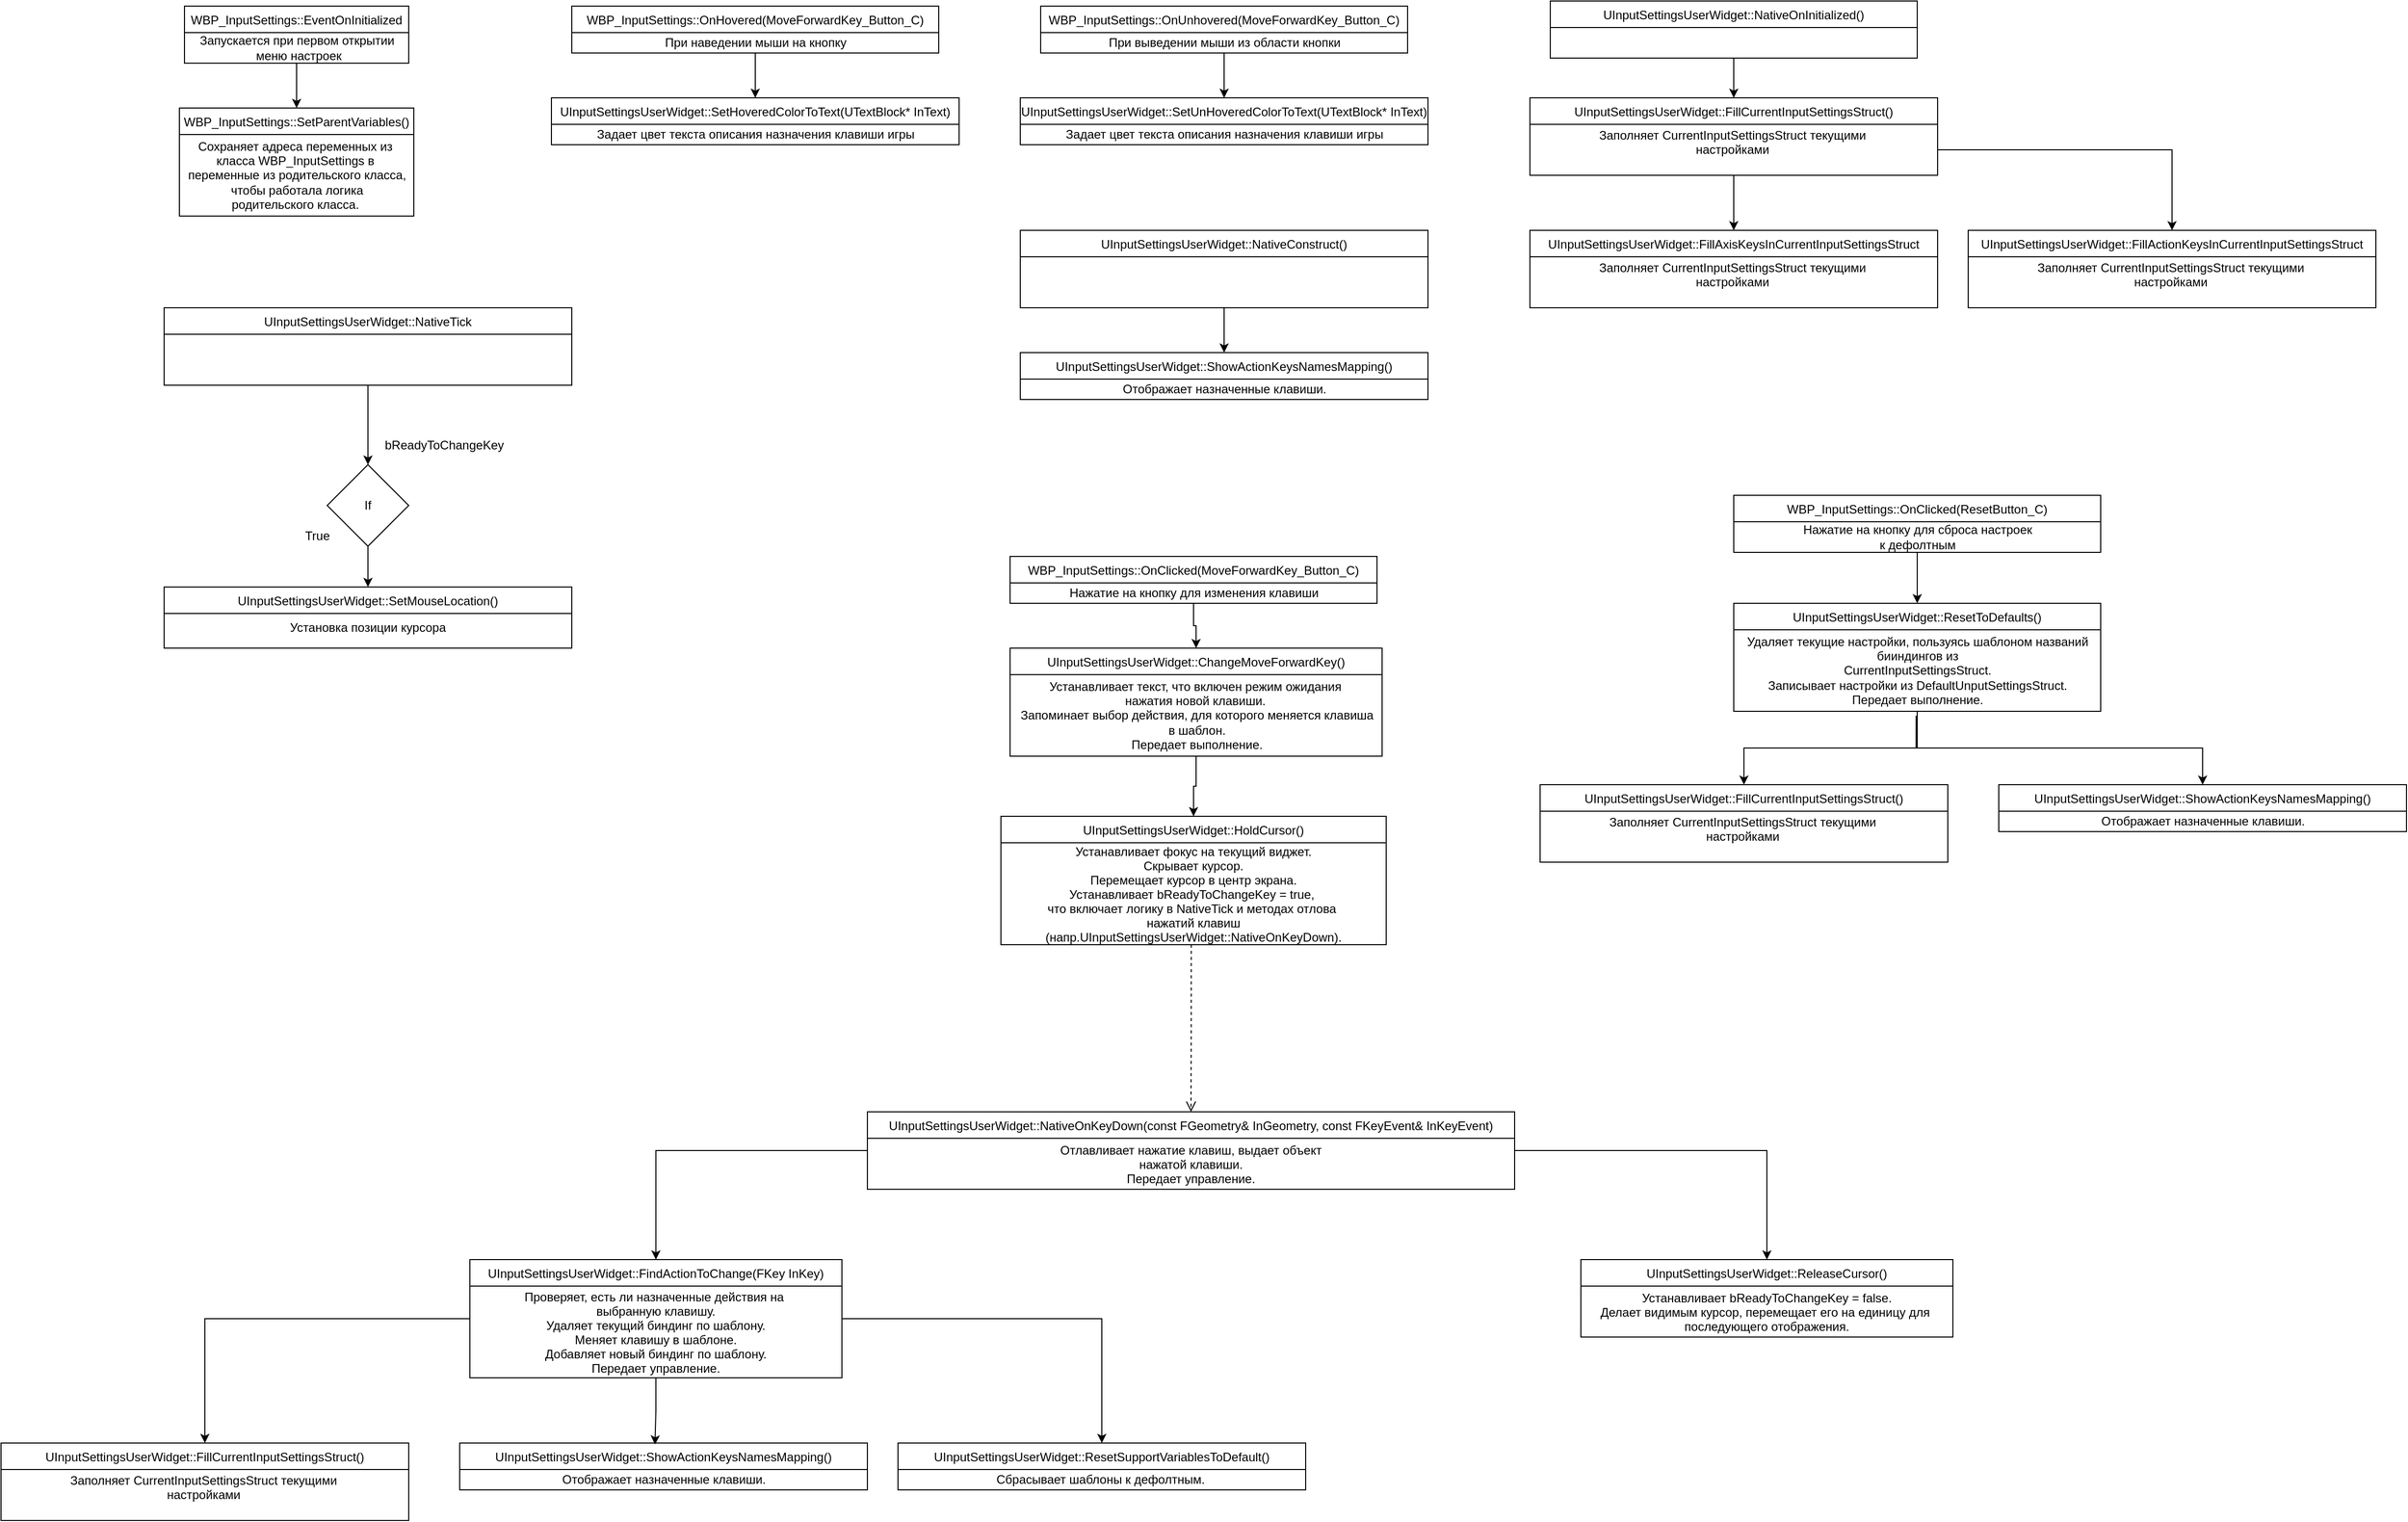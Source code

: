 <mxfile version="15.4.0" type="device"><diagram id="C5RBs43oDa-KdzZeNtuy" name="Page-1"><mxGraphModel dx="2267" dy="1438" grid="1" gridSize="10" guides="1" tooltips="1" connect="1" arrows="1" fold="1" page="1" pageScale="1" pageWidth="3300" pageHeight="2339" math="0" shadow="0"><root><mxCell id="WIyWlLk6GJQsqaUBKTNV-0"/><mxCell id="WIyWlLk6GJQsqaUBKTNV-1" parent="WIyWlLk6GJQsqaUBKTNV-0"/><mxCell id="GRMCvzBnVUpfq1cT_EnX-3" style="edgeStyle=orthogonalEdgeStyle;rounded=0;orthogonalLoop=1;jettySize=auto;html=1;entryX=0.5;entryY=0;entryDx=0;entryDy=0;" edge="1" parent="WIyWlLk6GJQsqaUBKTNV-1" source="GRMCvzBnVUpfq1cT_EnX-0" target="GRMCvzBnVUpfq1cT_EnX-2"><mxGeometry relative="1" as="geometry"/></mxCell><mxCell id="GRMCvzBnVUpfq1cT_EnX-0" value="WBP_InputSettings::EventOnInitialized" style="swimlane;fontStyle=0;childLayout=stackLayout;horizontal=1;startSize=26;fillColor=none;horizontalStack=0;resizeParent=1;resizeParentMax=0;resizeLast=0;collapsible=0;marginBottom=0;html=0;autosize=0;" vertex="1" parent="WIyWlLk6GJQsqaUBKTNV-1"><mxGeometry x="850" y="285" width="220" height="56" as="geometry"><mxRectangle x="90" y="150" width="420" height="26" as="alternateBounds"/></mxGeometry></mxCell><mxCell id="GRMCvzBnVUpfq1cT_EnX-4" value="Запускается при первом открытии&lt;br&gt;&amp;nbsp;меню настроек" style="text;html=1;align=center;verticalAlign=middle;resizable=0;points=[];autosize=1;strokeColor=none;fillColor=none;" vertex="1" parent="GRMCvzBnVUpfq1cT_EnX-0"><mxGeometry y="26" width="220" height="30" as="geometry"/></mxCell><mxCell id="GRMCvzBnVUpfq1cT_EnX-2" value="WBP_InputSettings::SetParentVariables()" style="swimlane;fontStyle=0;childLayout=stackLayout;horizontal=1;startSize=26;fillColor=none;horizontalStack=0;resizeParent=1;resizeParentMax=0;resizeLast=0;collapsible=0;marginBottom=0;html=0;autosize=0;" vertex="1" parent="WIyWlLk6GJQsqaUBKTNV-1"><mxGeometry x="845" y="385" width="230" height="106" as="geometry"><mxRectangle x="90" y="150" width="420" height="26" as="alternateBounds"/></mxGeometry></mxCell><mxCell id="GRMCvzBnVUpfq1cT_EnX-5" value="Сохраняет адреса переменных из&amp;nbsp;&lt;br&gt;класса WBP_InputSettings в&amp;nbsp;&lt;br&gt;переменные из родительского класса,&lt;br&gt;чтобы работала логика &lt;br&gt;родительского класса.&amp;nbsp;" style="text;html=1;align=center;verticalAlign=middle;resizable=0;points=[];autosize=1;strokeColor=none;fillColor=none;" vertex="1" parent="GRMCvzBnVUpfq1cT_EnX-2"><mxGeometry y="26" width="230" height="80" as="geometry"/></mxCell><mxCell id="GRMCvzBnVUpfq1cT_EnX-16" style="edgeStyle=orthogonalEdgeStyle;rounded=0;orthogonalLoop=1;jettySize=auto;html=1;" edge="1" parent="WIyWlLk6GJQsqaUBKTNV-1" source="GRMCvzBnVUpfq1cT_EnX-8" target="GRMCvzBnVUpfq1cT_EnX-14"><mxGeometry relative="1" as="geometry"/></mxCell><mxCell id="GRMCvzBnVUpfq1cT_EnX-8" value="WBP_InputSettings::OnHovered(MoveForwardKey_Button_C)" style="swimlane;fontStyle=0;childLayout=stackLayout;horizontal=1;startSize=26;fillColor=none;horizontalStack=0;resizeParent=1;resizeParentMax=0;resizeLast=0;collapsible=0;marginBottom=0;html=0;autosize=0;" vertex="1" parent="WIyWlLk6GJQsqaUBKTNV-1"><mxGeometry x="1230" y="285" width="360" height="46" as="geometry"><mxRectangle x="90" y="150" width="420" height="26" as="alternateBounds"/></mxGeometry></mxCell><mxCell id="GRMCvzBnVUpfq1cT_EnX-9" value="При наведении мыши на кнопку" style="text;html=1;align=center;verticalAlign=middle;resizable=0;points=[];autosize=1;strokeColor=none;fillColor=none;" vertex="1" parent="GRMCvzBnVUpfq1cT_EnX-8"><mxGeometry y="26" width="360" height="20" as="geometry"/></mxCell><mxCell id="GRMCvzBnVUpfq1cT_EnX-19" style="edgeStyle=orthogonalEdgeStyle;rounded=0;orthogonalLoop=1;jettySize=auto;html=1;" edge="1" parent="WIyWlLk6GJQsqaUBKTNV-1" source="GRMCvzBnVUpfq1cT_EnX-11" target="GRMCvzBnVUpfq1cT_EnX-17"><mxGeometry relative="1" as="geometry"/></mxCell><mxCell id="GRMCvzBnVUpfq1cT_EnX-11" value="WBP_InputSettings::OnUnhovered(MoveForwardKey_Button_C)" style="swimlane;fontStyle=0;childLayout=stackLayout;horizontal=1;startSize=26;fillColor=none;horizontalStack=0;resizeParent=1;resizeParentMax=0;resizeLast=0;collapsible=0;marginBottom=0;html=0;autosize=0;" vertex="1" parent="WIyWlLk6GJQsqaUBKTNV-1"><mxGeometry x="1690" y="285" width="360" height="46" as="geometry"><mxRectangle x="90" y="150" width="420" height="26" as="alternateBounds"/></mxGeometry></mxCell><mxCell id="GRMCvzBnVUpfq1cT_EnX-12" value="При выведении мыши из области кнопки" style="text;html=1;align=center;verticalAlign=middle;resizable=0;points=[];autosize=1;strokeColor=none;fillColor=none;" vertex="1" parent="GRMCvzBnVUpfq1cT_EnX-11"><mxGeometry y="26" width="360" height="20" as="geometry"/></mxCell><mxCell id="GRMCvzBnVUpfq1cT_EnX-14" value="UInputSettingsUserWidget::SetHoveredColorToText(UTextBlock* InText)" style="swimlane;fontStyle=0;childLayout=stackLayout;horizontal=1;startSize=26;fillColor=none;horizontalStack=0;resizeParent=1;resizeParentMax=0;resizeLast=0;collapsible=0;marginBottom=0;html=0;autosize=0;" vertex="1" parent="WIyWlLk6GJQsqaUBKTNV-1"><mxGeometry x="1210" y="375" width="400" height="46" as="geometry"><mxRectangle x="90" y="150" width="420" height="26" as="alternateBounds"/></mxGeometry></mxCell><mxCell id="GRMCvzBnVUpfq1cT_EnX-15" value="Задает цвет текста описания назначения клавиши игры" style="text;html=1;align=center;verticalAlign=middle;resizable=0;points=[];autosize=1;strokeColor=none;fillColor=none;" vertex="1" parent="GRMCvzBnVUpfq1cT_EnX-14"><mxGeometry y="26" width="400" height="20" as="geometry"/></mxCell><mxCell id="GRMCvzBnVUpfq1cT_EnX-17" value="UInputSettingsUserWidget::SetUnHoveredColorToText(UTextBlock* InText)" style="swimlane;fontStyle=0;childLayout=stackLayout;horizontal=1;startSize=26;fillColor=none;horizontalStack=0;resizeParent=1;resizeParentMax=0;resizeLast=0;collapsible=0;marginBottom=0;html=0;autosize=0;" vertex="1" parent="WIyWlLk6GJQsqaUBKTNV-1"><mxGeometry x="1670" y="375" width="400" height="46" as="geometry"><mxRectangle x="90" y="150" width="420" height="26" as="alternateBounds"/></mxGeometry></mxCell><mxCell id="GRMCvzBnVUpfq1cT_EnX-18" value="Задает цвет текста описания назначения клавиши игры" style="text;html=1;align=center;verticalAlign=middle;resizable=0;points=[];autosize=1;strokeColor=none;fillColor=none;" vertex="1" parent="GRMCvzBnVUpfq1cT_EnX-17"><mxGeometry y="26" width="400" height="20" as="geometry"/></mxCell><mxCell id="GRMCvzBnVUpfq1cT_EnX-24" style="edgeStyle=orthogonalEdgeStyle;rounded=0;orthogonalLoop=1;jettySize=auto;html=1;" edge="1" parent="WIyWlLk6GJQsqaUBKTNV-1" source="GRMCvzBnVUpfq1cT_EnX-20"><mxGeometry relative="1" as="geometry"><mxPoint x="2370" y="375" as="targetPoint"/></mxGeometry></mxCell><mxCell id="GRMCvzBnVUpfq1cT_EnX-20" value="UInputSettingsUserWidget::NativeOnInitialized()" style="swimlane;fontStyle=0;childLayout=stackLayout;horizontal=1;startSize=26;fillColor=none;horizontalStack=0;resizeParent=1;resizeParentMax=0;resizeLast=0;collapsible=0;marginBottom=0;html=0;autosize=0;" vertex="1" parent="WIyWlLk6GJQsqaUBKTNV-1"><mxGeometry x="2190" y="280" width="360" height="56" as="geometry"><mxRectangle x="90" y="150" width="420" height="26" as="alternateBounds"/></mxGeometry></mxCell><mxCell id="GRMCvzBnVUpfq1cT_EnX-29" style="edgeStyle=orthogonalEdgeStyle;rounded=0;orthogonalLoop=1;jettySize=auto;html=1;entryX=0.5;entryY=0;entryDx=0;entryDy=0;" edge="1" parent="WIyWlLk6GJQsqaUBKTNV-1" source="GRMCvzBnVUpfq1cT_EnX-25" target="GRMCvzBnVUpfq1cT_EnX-27"><mxGeometry relative="1" as="geometry"/></mxCell><mxCell id="GRMCvzBnVUpfq1cT_EnX-25" value="UInputSettingsUserWidget::FillCurrentInputSettingsStruct()" style="swimlane;fontStyle=0;childLayout=stackLayout;horizontal=1;startSize=26;fillColor=none;horizontalStack=0;resizeParent=1;resizeParentMax=0;resizeLast=0;collapsible=0;marginBottom=0;html=0;autosize=0;" vertex="1" parent="WIyWlLk6GJQsqaUBKTNV-1"><mxGeometry x="2170" y="375" width="400" height="76" as="geometry"><mxRectangle x="90" y="150" width="420" height="26" as="alternateBounds"/></mxGeometry></mxCell><mxCell id="GRMCvzBnVUpfq1cT_EnX-26" value="Заполняет&amp;nbsp;CurrentInputSettingsStruct текущими&amp;nbsp;&lt;br style=&quot;padding: 0px ; margin: 0px&quot;&gt;настройками&amp;nbsp;&lt;div style=&quot;padding: 0px ; margin: 0px&quot;&gt;&lt;br style=&quot;padding: 0px ; margin: 0px&quot;&gt;&lt;/div&gt;" style="text;html=1;align=center;verticalAlign=middle;resizable=0;points=[];autosize=1;strokeColor=none;fillColor=none;" vertex="1" parent="GRMCvzBnVUpfq1cT_EnX-25"><mxGeometry y="26" width="400" height="50" as="geometry"/></mxCell><mxCell id="GRMCvzBnVUpfq1cT_EnX-27" value="UInputSettingsUserWidget::FillAxisKeysInCurrentInputSettingsStruct" style="swimlane;fontStyle=0;childLayout=stackLayout;horizontal=1;startSize=26;fillColor=none;horizontalStack=0;resizeParent=1;resizeParentMax=0;resizeLast=0;collapsible=0;marginBottom=0;html=0;autosize=0;" vertex="1" parent="WIyWlLk6GJQsqaUBKTNV-1"><mxGeometry x="2170" y="505" width="400" height="76" as="geometry"><mxRectangle x="90" y="150" width="420" height="26" as="alternateBounds"/></mxGeometry></mxCell><mxCell id="GRMCvzBnVUpfq1cT_EnX-28" value="Заполняет&amp;nbsp;CurrentInputSettingsStruct текущими&amp;nbsp;&lt;br style=&quot;padding: 0px ; margin: 0px&quot;&gt;настройками&amp;nbsp;&lt;div style=&quot;padding: 0px ; margin: 0px&quot;&gt;&lt;br style=&quot;padding: 0px ; margin: 0px&quot;&gt;&lt;/div&gt;" style="text;html=1;align=center;verticalAlign=middle;resizable=0;points=[];autosize=1;strokeColor=none;fillColor=none;" vertex="1" parent="GRMCvzBnVUpfq1cT_EnX-27"><mxGeometry y="26" width="400" height="50" as="geometry"/></mxCell><mxCell id="GRMCvzBnVUpfq1cT_EnX-30" value="UInputSettingsUserWidget::FillActionKeysInCurrentInputSettingsStruct" style="swimlane;fontStyle=0;childLayout=stackLayout;horizontal=1;startSize=26;fillColor=none;horizontalStack=0;resizeParent=1;resizeParentMax=0;resizeLast=0;collapsible=0;marginBottom=0;html=0;autosize=0;" vertex="1" parent="WIyWlLk6GJQsqaUBKTNV-1"><mxGeometry x="2600" y="505" width="400" height="76" as="geometry"><mxRectangle x="90" y="150" width="420" height="26" as="alternateBounds"/></mxGeometry></mxCell><mxCell id="GRMCvzBnVUpfq1cT_EnX-31" value="Заполняет&amp;nbsp;CurrentInputSettingsStruct текущими&amp;nbsp;&lt;br style=&quot;padding: 0px ; margin: 0px&quot;&gt;настройками&amp;nbsp;&lt;div style=&quot;padding: 0px ; margin: 0px&quot;&gt;&lt;br style=&quot;padding: 0px ; margin: 0px&quot;&gt;&lt;/div&gt;" style="text;html=1;align=center;verticalAlign=middle;resizable=0;points=[];autosize=1;strokeColor=none;fillColor=none;" vertex="1" parent="GRMCvzBnVUpfq1cT_EnX-30"><mxGeometry y="26" width="400" height="50" as="geometry"/></mxCell><mxCell id="GRMCvzBnVUpfq1cT_EnX-32" style="edgeStyle=orthogonalEdgeStyle;rounded=0;orthogonalLoop=1;jettySize=auto;html=1;entryX=0.5;entryY=0;entryDx=0;entryDy=0;" edge="1" parent="WIyWlLk6GJQsqaUBKTNV-1" source="GRMCvzBnVUpfq1cT_EnX-26" target="GRMCvzBnVUpfq1cT_EnX-30"><mxGeometry relative="1" as="geometry"/></mxCell><mxCell id="GRMCvzBnVUpfq1cT_EnX-37" style="edgeStyle=orthogonalEdgeStyle;rounded=0;orthogonalLoop=1;jettySize=auto;html=1;" edge="1" parent="WIyWlLk6GJQsqaUBKTNV-1" source="GRMCvzBnVUpfq1cT_EnX-33" target="GRMCvzBnVUpfq1cT_EnX-35"><mxGeometry relative="1" as="geometry"/></mxCell><mxCell id="GRMCvzBnVUpfq1cT_EnX-33" value="UInputSettingsUserWidget::NativeConstruct()" style="swimlane;fontStyle=0;childLayout=stackLayout;horizontal=1;startSize=26;fillColor=none;horizontalStack=0;resizeParent=1;resizeParentMax=0;resizeLast=0;collapsible=0;marginBottom=0;html=0;autosize=0;" vertex="1" parent="WIyWlLk6GJQsqaUBKTNV-1"><mxGeometry x="1670" y="505" width="400" height="76" as="geometry"><mxRectangle x="90" y="150" width="420" height="26" as="alternateBounds"/></mxGeometry></mxCell><mxCell id="GRMCvzBnVUpfq1cT_EnX-35" value="UInputSettingsUserWidget::ShowActionKeysNamesMapping()" style="swimlane;fontStyle=0;childLayout=stackLayout;horizontal=1;startSize=26;fillColor=none;horizontalStack=0;resizeParent=1;resizeParentMax=0;resizeLast=0;collapsible=0;marginBottom=0;html=0;autosize=0;" vertex="1" parent="WIyWlLk6GJQsqaUBKTNV-1"><mxGeometry x="1670" y="625" width="400" height="46" as="geometry"><mxRectangle x="90" y="150" width="420" height="26" as="alternateBounds"/></mxGeometry></mxCell><mxCell id="GRMCvzBnVUpfq1cT_EnX-36" value="Отображает назначенные клавиши." style="text;html=1;align=center;verticalAlign=middle;resizable=0;points=[];autosize=1;strokeColor=none;fillColor=none;" vertex="1" parent="GRMCvzBnVUpfq1cT_EnX-35"><mxGeometry y="26" width="400" height="20" as="geometry"/></mxCell><mxCell id="GRMCvzBnVUpfq1cT_EnX-41" style="edgeStyle=orthogonalEdgeStyle;rounded=0;orthogonalLoop=1;jettySize=auto;html=1;entryX=0.5;entryY=0;entryDx=0;entryDy=0;" edge="1" parent="WIyWlLk6GJQsqaUBKTNV-1" source="GRMCvzBnVUpfq1cT_EnX-38" target="GRMCvzBnVUpfq1cT_EnX-39"><mxGeometry relative="1" as="geometry"/></mxCell><mxCell id="GRMCvzBnVUpfq1cT_EnX-38" value="UInputSettingsUserWidget::NativeTick" style="swimlane;fontStyle=0;childLayout=stackLayout;horizontal=1;startSize=26;fillColor=none;horizontalStack=0;resizeParent=1;resizeParentMax=0;resizeLast=0;collapsible=0;marginBottom=0;html=0;autosize=0;" vertex="1" parent="WIyWlLk6GJQsqaUBKTNV-1"><mxGeometry x="830" y="581" width="400" height="76" as="geometry"><mxRectangle x="90" y="150" width="420" height="26" as="alternateBounds"/></mxGeometry></mxCell><mxCell id="GRMCvzBnVUpfq1cT_EnX-45" style="edgeStyle=orthogonalEdgeStyle;rounded=0;orthogonalLoop=1;jettySize=auto;html=1;" edge="1" parent="WIyWlLk6GJQsqaUBKTNV-1" source="GRMCvzBnVUpfq1cT_EnX-39" target="GRMCvzBnVUpfq1cT_EnX-43"><mxGeometry relative="1" as="geometry"/></mxCell><mxCell id="GRMCvzBnVUpfq1cT_EnX-39" value="If" style="rhombus;whiteSpace=wrap;html=1;" vertex="1" parent="WIyWlLk6GJQsqaUBKTNV-1"><mxGeometry x="990" y="735" width="80" height="80" as="geometry"/></mxCell><mxCell id="GRMCvzBnVUpfq1cT_EnX-40" value="bReadyToChangeKey" style="text;align=center;verticalAlign=middle;resizable=0;points=[];autosize=1;strokeColor=none;" vertex="1" parent="WIyWlLk6GJQsqaUBKTNV-1"><mxGeometry x="1040" y="695" width="130" height="40" as="geometry"/></mxCell><mxCell id="GRMCvzBnVUpfq1cT_EnX-42" value="True" style="text;html=1;align=center;verticalAlign=middle;resizable=0;points=[];autosize=1;strokeColor=none;fillColor=none;" vertex="1" parent="WIyWlLk6GJQsqaUBKTNV-1"><mxGeometry x="960" y="795" width="40" height="20" as="geometry"/></mxCell><mxCell id="GRMCvzBnVUpfq1cT_EnX-43" value="UInputSettingsUserWidget::SetMouseLocation()" style="swimlane;fontStyle=0;childLayout=stackLayout;horizontal=1;startSize=26;fillColor=none;horizontalStack=0;resizeParent=1;resizeParentMax=0;resizeLast=0;collapsible=0;marginBottom=0;html=0;autosize=0;" vertex="1" parent="WIyWlLk6GJQsqaUBKTNV-1"><mxGeometry x="830" y="855" width="400" height="60" as="geometry"><mxRectangle x="90" y="150" width="420" height="26" as="alternateBounds"/></mxGeometry></mxCell><mxCell id="GRMCvzBnVUpfq1cT_EnX-44" value="Установка позиции курсора" style="text;strokeColor=none;fillColor=none;align=center;verticalAlign=top;spacingLeft=4;spacingRight=4;overflow=hidden;rotatable=0;points=[[0,0.5],[1,0.5]];portConstraint=eastwest;collapsible=0;html=0;" vertex="1" parent="GRMCvzBnVUpfq1cT_EnX-43"><mxGeometry y="26" width="400" height="34" as="geometry"/></mxCell><mxCell id="GRMCvzBnVUpfq1cT_EnX-50" style="edgeStyle=orthogonalEdgeStyle;rounded=0;orthogonalLoop=1;jettySize=auto;html=1;entryX=0.5;entryY=0;entryDx=0;entryDy=0;" edge="1" parent="WIyWlLk6GJQsqaUBKTNV-1" source="GRMCvzBnVUpfq1cT_EnX-46" target="GRMCvzBnVUpfq1cT_EnX-48"><mxGeometry relative="1" as="geometry"/></mxCell><mxCell id="GRMCvzBnVUpfq1cT_EnX-46" value="WBP_InputSettings::OnClicked(MoveForwardKey_Button_C)" style="swimlane;fontStyle=0;childLayout=stackLayout;horizontal=1;startSize=26;fillColor=none;horizontalStack=0;resizeParent=1;resizeParentMax=0;resizeLast=0;collapsible=0;marginBottom=0;html=0;autosize=0;" vertex="1" parent="WIyWlLk6GJQsqaUBKTNV-1"><mxGeometry x="1660" y="825" width="360" height="46" as="geometry"><mxRectangle x="90" y="150" width="420" height="26" as="alternateBounds"/></mxGeometry></mxCell><mxCell id="GRMCvzBnVUpfq1cT_EnX-47" value="Нажатие на кнопку для изменения клавиши" style="text;html=1;align=center;verticalAlign=middle;resizable=0;points=[];autosize=1;strokeColor=none;fillColor=none;" vertex="1" parent="GRMCvzBnVUpfq1cT_EnX-46"><mxGeometry y="26" width="360" height="20" as="geometry"/></mxCell><mxCell id="GRMCvzBnVUpfq1cT_EnX-53" style="edgeStyle=orthogonalEdgeStyle;rounded=0;orthogonalLoop=1;jettySize=auto;html=1;entryX=0.5;entryY=0;entryDx=0;entryDy=0;" edge="1" parent="WIyWlLk6GJQsqaUBKTNV-1" source="GRMCvzBnVUpfq1cT_EnX-48" target="GRMCvzBnVUpfq1cT_EnX-51"><mxGeometry relative="1" as="geometry"/></mxCell><mxCell id="GRMCvzBnVUpfq1cT_EnX-48" value="UInputSettingsUserWidget::ChangeMoveForwardKey()" style="swimlane;fontStyle=0;childLayout=stackLayout;horizontal=1;startSize=26;fillColor=none;horizontalStack=0;resizeParent=1;resizeParentMax=0;resizeLast=0;collapsible=0;marginBottom=0;html=0;autosize=0;" vertex="1" parent="WIyWlLk6GJQsqaUBKTNV-1"><mxGeometry x="1660" y="915" width="365" height="106" as="geometry"><mxRectangle x="90" y="150" width="420" height="26" as="alternateBounds"/></mxGeometry></mxCell><mxCell id="GRMCvzBnVUpfq1cT_EnX-49" value="Устанавливает текст, что включен режим ожидания&amp;nbsp;&lt;br&gt;нажатия новой клавиши.&amp;nbsp;&lt;br&gt;Запоминает выбор действия, для которого меняется клавиша&lt;br&gt;в шаблон.&lt;br&gt;Передает выполнение." style="text;html=1;align=center;verticalAlign=middle;resizable=0;points=[];autosize=1;strokeColor=none;fillColor=none;" vertex="1" parent="GRMCvzBnVUpfq1cT_EnX-48"><mxGeometry y="26" width="365" height="80" as="geometry"/></mxCell><mxCell id="GRMCvzBnVUpfq1cT_EnX-51" value="UInputSettingsUserWidget::HoldCursor()" style="swimlane;fontStyle=0;childLayout=stackLayout;horizontal=1;startSize=26;fillColor=none;horizontalStack=0;resizeParent=1;resizeParentMax=0;resizeLast=0;collapsible=0;marginBottom=0;autosize=0;" vertex="1" parent="WIyWlLk6GJQsqaUBKTNV-1"><mxGeometry x="1651" y="1080" width="378" height="126" as="geometry"><mxRectangle x="90" y="150" width="420" height="26" as="alternateBounds"/></mxGeometry></mxCell><mxCell id="GRMCvzBnVUpfq1cT_EnX-52" value="Устанавливает фокус на текущий виджет.&#10;Скрывает курсор.&#10;Перемещает курсор в центр экрана.&#10;Устанавливает bReadyToChangeKey = true, &#10;что включает логику в NativeTick и методах отлова &#10;нажатий клавиш &#10;(напр.UInputSettingsUserWidget::NativeOnKeyDown)." style="text;align=center;verticalAlign=middle;resizable=0;points=[];autosize=1;strokeColor=none;fillColor=none;" vertex="1" parent="GRMCvzBnVUpfq1cT_EnX-51"><mxGeometry y="26" width="378" height="100" as="geometry"/></mxCell><mxCell id="GRMCvzBnVUpfq1cT_EnX-58" style="edgeStyle=orthogonalEdgeStyle;rounded=0;orthogonalLoop=1;jettySize=auto;html=1;entryX=0.5;entryY=0;entryDx=0;entryDy=0;" edge="1" parent="WIyWlLk6GJQsqaUBKTNV-1" source="GRMCvzBnVUpfq1cT_EnX-54" target="GRMCvzBnVUpfq1cT_EnX-56"><mxGeometry relative="1" as="geometry"/></mxCell><mxCell id="GRMCvzBnVUpfq1cT_EnX-54" value="WBP_InputSettings::OnClicked(ResetButton_C)" style="swimlane;fontStyle=0;childLayout=stackLayout;horizontal=1;startSize=26;fillColor=none;horizontalStack=0;resizeParent=1;resizeParentMax=0;resizeLast=0;collapsible=0;marginBottom=0;html=0;autosize=0;" vertex="1" parent="WIyWlLk6GJQsqaUBKTNV-1"><mxGeometry x="2370" y="765" width="360" height="56" as="geometry"><mxRectangle x="90" y="150" width="420" height="26" as="alternateBounds"/></mxGeometry></mxCell><mxCell id="GRMCvzBnVUpfq1cT_EnX-55" value="Нажатие на кнопку для сброса настроек&lt;br&gt;к дефолтным" style="text;html=1;align=center;verticalAlign=middle;resizable=0;points=[];autosize=1;strokeColor=none;fillColor=none;" vertex="1" parent="GRMCvzBnVUpfq1cT_EnX-54"><mxGeometry y="26" width="360" height="30" as="geometry"/></mxCell><mxCell id="GRMCvzBnVUpfq1cT_EnX-61" style="edgeStyle=orthogonalEdgeStyle;rounded=0;orthogonalLoop=1;jettySize=auto;html=1;entryX=0.5;entryY=0;entryDx=0;entryDy=0;" edge="1" parent="WIyWlLk6GJQsqaUBKTNV-1" source="GRMCvzBnVUpfq1cT_EnX-57" target="GRMCvzBnVUpfq1cT_EnX-62"><mxGeometry relative="1" as="geometry"><mxPoint x="2540" y="1025" as="sourcePoint"/><mxPoint x="2450" y="1069" as="targetPoint"/></mxGeometry></mxCell><mxCell id="GRMCvzBnVUpfq1cT_EnX-66" style="edgeStyle=orthogonalEdgeStyle;rounded=0;orthogonalLoop=1;jettySize=auto;html=1;exitX=0.497;exitY=1.054;exitDx=0;exitDy=0;exitPerimeter=0;" edge="1" parent="WIyWlLk6GJQsqaUBKTNV-1" source="GRMCvzBnVUpfq1cT_EnX-57" target="GRMCvzBnVUpfq1cT_EnX-64"><mxGeometry relative="1" as="geometry"><mxPoint x="2540" y="1025" as="sourcePoint"/></mxGeometry></mxCell><mxCell id="GRMCvzBnVUpfq1cT_EnX-56" value="UInputSettingsUserWidget::ResetToDefaults()" style="swimlane;fontStyle=0;childLayout=stackLayout;horizontal=1;startSize=26;fillColor=none;horizontalStack=0;resizeParent=1;resizeParentMax=0;resizeLast=0;collapsible=0;marginBottom=0;html=0;autosize=0;" vertex="1" parent="WIyWlLk6GJQsqaUBKTNV-1"><mxGeometry x="2370" y="871" width="360" height="106" as="geometry"><mxRectangle x="90" y="150" width="420" height="26" as="alternateBounds"/></mxGeometry></mxCell><mxCell id="GRMCvzBnVUpfq1cT_EnX-57" value="Удаляет текущие настройки, пользуясь шаблоном названий&lt;br&gt;бииндингов из&lt;br&gt;CurrentInputSettingsStruct.&lt;br&gt;Записывает настройки из DefaultUnputSettingsStruct.&lt;br&gt;Передает выполнение." style="text;html=1;align=center;verticalAlign=middle;resizable=0;points=[];autosize=1;strokeColor=none;fillColor=none;" vertex="1" parent="GRMCvzBnVUpfq1cT_EnX-56"><mxGeometry y="26" width="360" height="80" as="geometry"/></mxCell><mxCell id="GRMCvzBnVUpfq1cT_EnX-62" value="UInputSettingsUserWidget::ShowActionKeysNamesMapping()" style="swimlane;fontStyle=0;childLayout=stackLayout;horizontal=1;startSize=26;fillColor=none;horizontalStack=0;resizeParent=1;resizeParentMax=0;resizeLast=0;collapsible=0;marginBottom=0;html=0;autosize=0;" vertex="1" parent="WIyWlLk6GJQsqaUBKTNV-1"><mxGeometry x="2630" y="1049" width="400" height="46" as="geometry"><mxRectangle x="90" y="150" width="420" height="26" as="alternateBounds"/></mxGeometry></mxCell><mxCell id="GRMCvzBnVUpfq1cT_EnX-63" value="Отображает назначенные клавиши." style="text;html=1;align=center;verticalAlign=middle;resizable=0;points=[];autosize=1;strokeColor=none;fillColor=none;" vertex="1" parent="GRMCvzBnVUpfq1cT_EnX-62"><mxGeometry y="26" width="400" height="20" as="geometry"/></mxCell><mxCell id="GRMCvzBnVUpfq1cT_EnX-64" value="UInputSettingsUserWidget::FillCurrentInputSettingsStruct()" style="swimlane;fontStyle=0;childLayout=stackLayout;horizontal=1;startSize=26;fillColor=none;horizontalStack=0;resizeParent=1;resizeParentMax=0;resizeLast=0;collapsible=0;marginBottom=0;html=0;autosize=0;" vertex="1" parent="WIyWlLk6GJQsqaUBKTNV-1"><mxGeometry x="2180" y="1049" width="400" height="76" as="geometry"><mxRectangle x="90" y="150" width="420" height="26" as="alternateBounds"/></mxGeometry></mxCell><mxCell id="GRMCvzBnVUpfq1cT_EnX-65" value="Заполняет&amp;nbsp;CurrentInputSettingsStruct текущими&amp;nbsp;&lt;br style=&quot;padding: 0px ; margin: 0px&quot;&gt;настройками&amp;nbsp;&lt;div style=&quot;padding: 0px ; margin: 0px&quot;&gt;&lt;br style=&quot;padding: 0px ; margin: 0px&quot;&gt;&lt;/div&gt;" style="text;html=1;align=center;verticalAlign=middle;resizable=0;points=[];autosize=1;strokeColor=none;fillColor=none;" vertex="1" parent="GRMCvzBnVUpfq1cT_EnX-64"><mxGeometry y="26" width="400" height="50" as="geometry"/></mxCell><mxCell id="GRMCvzBnVUpfq1cT_EnX-71" style="edgeStyle=orthogonalEdgeStyle;rounded=0;orthogonalLoop=1;jettySize=auto;html=1;" edge="1" parent="WIyWlLk6GJQsqaUBKTNV-1" source="GRMCvzBnVUpfq1cT_EnX-67" target="GRMCvzBnVUpfq1cT_EnX-69"><mxGeometry relative="1" as="geometry"/></mxCell><mxCell id="GRMCvzBnVUpfq1cT_EnX-75" style="edgeStyle=orthogonalEdgeStyle;rounded=0;orthogonalLoop=1;jettySize=auto;html=1;" edge="1" parent="WIyWlLk6GJQsqaUBKTNV-1" source="GRMCvzBnVUpfq1cT_EnX-67" target="GRMCvzBnVUpfq1cT_EnX-73"><mxGeometry relative="1" as="geometry"/></mxCell><mxCell id="GRMCvzBnVUpfq1cT_EnX-67" value="UInputSettingsUserWidget::NativeOnKeyDown(const FGeometry&amp; InGeometry, const FKeyEvent&amp; InKeyEvent)" style="swimlane;fontStyle=0;childLayout=stackLayout;horizontal=1;startSize=26;fillColor=none;horizontalStack=0;resizeParent=1;resizeParentMax=0;resizeLast=0;collapsible=0;marginBottom=0;autosize=0;" vertex="1" parent="WIyWlLk6GJQsqaUBKTNV-1"><mxGeometry x="1520" y="1370" width="635" height="76" as="geometry"><mxRectangle x="90" y="150" width="420" height="26" as="alternateBounds"/></mxGeometry></mxCell><mxCell id="GRMCvzBnVUpfq1cT_EnX-68" value="Отлавливает нажатие клавиш, выдает объект &#10;нажатой клавиши.&#10;Передает управление." style="text;align=center;verticalAlign=middle;resizable=0;points=[];autosize=1;strokeColor=none;fillColor=none;" vertex="1" parent="GRMCvzBnVUpfq1cT_EnX-67"><mxGeometry y="26" width="635" height="50" as="geometry"/></mxCell><mxCell id="GRMCvzBnVUpfq1cT_EnX-69" value="UInputSettingsUserWidget::ReleaseCursor()" style="swimlane;fontStyle=0;childLayout=stackLayout;horizontal=1;startSize=26;fillColor=none;horizontalStack=0;resizeParent=1;resizeParentMax=0;resizeLast=0;collapsible=0;marginBottom=0;autosize=0;" vertex="1" parent="WIyWlLk6GJQsqaUBKTNV-1"><mxGeometry x="2220" y="1515" width="365" height="76" as="geometry"><mxRectangle x="90" y="150" width="420" height="26" as="alternateBounds"/></mxGeometry></mxCell><mxCell id="GRMCvzBnVUpfq1cT_EnX-70" value="Устанавливает bReadyToChangeKey = false.&#10;Делает видимым курсор, перемещает его на единицу для &#10;последующего отображения." style="text;align=center;verticalAlign=middle;resizable=0;points=[];autosize=1;strokeColor=none;fillColor=none;" vertex="1" parent="GRMCvzBnVUpfq1cT_EnX-69"><mxGeometry y="26" width="365" height="50" as="geometry"/></mxCell><mxCell id="GRMCvzBnVUpfq1cT_EnX-80" style="edgeStyle=orthogonalEdgeStyle;rounded=0;orthogonalLoop=1;jettySize=auto;html=1;" edge="1" parent="WIyWlLk6GJQsqaUBKTNV-1" source="GRMCvzBnVUpfq1cT_EnX-73" target="GRMCvzBnVUpfq1cT_EnX-78"><mxGeometry relative="1" as="geometry"/></mxCell><mxCell id="GRMCvzBnVUpfq1cT_EnX-81" style="edgeStyle=orthogonalEdgeStyle;rounded=0;orthogonalLoop=1;jettySize=auto;html=1;entryX=0.479;entryY=0.032;entryDx=0;entryDy=0;entryPerimeter=0;" edge="1" parent="WIyWlLk6GJQsqaUBKTNV-1" source="GRMCvzBnVUpfq1cT_EnX-73" target="GRMCvzBnVUpfq1cT_EnX-76"><mxGeometry relative="1" as="geometry"/></mxCell><mxCell id="GRMCvzBnVUpfq1cT_EnX-84" style="edgeStyle=orthogonalEdgeStyle;rounded=0;orthogonalLoop=1;jettySize=auto;html=1;entryX=0.5;entryY=0;entryDx=0;entryDy=0;" edge="1" parent="WIyWlLk6GJQsqaUBKTNV-1" source="GRMCvzBnVUpfq1cT_EnX-73" target="GRMCvzBnVUpfq1cT_EnX-82"><mxGeometry relative="1" as="geometry"/></mxCell><mxCell id="GRMCvzBnVUpfq1cT_EnX-73" value="UInputSettingsUserWidget::FindActionToChange(FKey InKey)" style="swimlane;fontStyle=0;childLayout=stackLayout;horizontal=1;startSize=26;fillColor=none;horizontalStack=0;resizeParent=1;resizeParentMax=0;resizeLast=0;collapsible=0;marginBottom=0;autosize=0;" vertex="1" parent="WIyWlLk6GJQsqaUBKTNV-1"><mxGeometry x="1130" y="1515" width="365" height="116" as="geometry"><mxRectangle x="90" y="150" width="420" height="26" as="alternateBounds"/></mxGeometry></mxCell><mxCell id="GRMCvzBnVUpfq1cT_EnX-74" value="Проверяет, есть ли назначенные действия на &#10;выбранную клавишу.&#10;Удаляет текущий биндинг по шаблону.&#10;Меняет клавишу в шаблоне.&#10;Добавляет новый биндинг по шаблону.&#10;Передает управление." style="text;align=center;verticalAlign=middle;resizable=0;points=[];autosize=1;strokeColor=none;fillColor=none;" vertex="1" parent="GRMCvzBnVUpfq1cT_EnX-73"><mxGeometry y="26" width="365" height="90" as="geometry"/></mxCell><mxCell id="GRMCvzBnVUpfq1cT_EnX-76" value="UInputSettingsUserWidget::ShowActionKeysNamesMapping()" style="swimlane;fontStyle=0;childLayout=stackLayout;horizontal=1;startSize=26;fillColor=none;horizontalStack=0;resizeParent=1;resizeParentMax=0;resizeLast=0;collapsible=0;marginBottom=0;html=0;autosize=0;" vertex="1" parent="WIyWlLk6GJQsqaUBKTNV-1"><mxGeometry x="1120" y="1695" width="400" height="46" as="geometry"><mxRectangle x="90" y="150" width="420" height="26" as="alternateBounds"/></mxGeometry></mxCell><mxCell id="GRMCvzBnVUpfq1cT_EnX-77" value="Отображает назначенные клавиши." style="text;html=1;align=center;verticalAlign=middle;resizable=0;points=[];autosize=1;strokeColor=none;fillColor=none;" vertex="1" parent="GRMCvzBnVUpfq1cT_EnX-76"><mxGeometry y="26" width="400" height="20" as="geometry"/></mxCell><mxCell id="GRMCvzBnVUpfq1cT_EnX-78" value="UInputSettingsUserWidget::FillCurrentInputSettingsStruct()" style="swimlane;fontStyle=0;childLayout=stackLayout;horizontal=1;startSize=26;fillColor=none;horizontalStack=0;resizeParent=1;resizeParentMax=0;resizeLast=0;collapsible=0;marginBottom=0;html=0;autosize=0;" vertex="1" parent="WIyWlLk6GJQsqaUBKTNV-1"><mxGeometry x="670" y="1695" width="400" height="76" as="geometry"><mxRectangle x="90" y="150" width="420" height="26" as="alternateBounds"/></mxGeometry></mxCell><mxCell id="GRMCvzBnVUpfq1cT_EnX-79" value="Заполняет&amp;nbsp;CurrentInputSettingsStruct текущими&amp;nbsp;&lt;br style=&quot;padding: 0px ; margin: 0px&quot;&gt;настройками&amp;nbsp;&lt;div style=&quot;padding: 0px ; margin: 0px&quot;&gt;&lt;br style=&quot;padding: 0px ; margin: 0px&quot;&gt;&lt;/div&gt;" style="text;html=1;align=center;verticalAlign=middle;resizable=0;points=[];autosize=1;strokeColor=none;fillColor=none;" vertex="1" parent="GRMCvzBnVUpfq1cT_EnX-78"><mxGeometry y="26" width="400" height="50" as="geometry"/></mxCell><mxCell id="GRMCvzBnVUpfq1cT_EnX-82" value="UInputSettingsUserWidget::ResetSupportVariablesToDefault()" style="swimlane;fontStyle=0;childLayout=stackLayout;horizontal=1;startSize=26;fillColor=none;horizontalStack=0;resizeParent=1;resizeParentMax=0;resizeLast=0;collapsible=0;marginBottom=0;html=0;autosize=0;" vertex="1" parent="WIyWlLk6GJQsqaUBKTNV-1"><mxGeometry x="1550" y="1695" width="400" height="46" as="geometry"><mxRectangle x="90" y="150" width="420" height="26" as="alternateBounds"/></mxGeometry></mxCell><mxCell id="GRMCvzBnVUpfq1cT_EnX-83" value="Сбрасывает шаблоны к дефолтным.&amp;nbsp;" style="text;html=1;align=center;verticalAlign=middle;resizable=0;points=[];autosize=1;strokeColor=none;fillColor=none;" vertex="1" parent="GRMCvzBnVUpfq1cT_EnX-82"><mxGeometry y="26" width="400" height="20" as="geometry"/></mxCell><mxCell id="GRMCvzBnVUpfq1cT_EnX-85" value="" style="html=1;verticalAlign=bottom;endArrow=open;dashed=1;endSize=8;rounded=0;edgeStyle=orthogonalEdgeStyle;entryX=0.5;entryY=0;entryDx=0;entryDy=0;exitX=0.494;exitY=1;exitDx=0;exitDy=0;exitPerimeter=0;" edge="1" parent="WIyWlLk6GJQsqaUBKTNV-1" source="GRMCvzBnVUpfq1cT_EnX-52" target="GRMCvzBnVUpfq1cT_EnX-67"><mxGeometry relative="1" as="geometry"><mxPoint x="1440" y="1360" as="sourcePoint"/><mxPoint x="1440" y="1290" as="targetPoint"/></mxGeometry></mxCell></root></mxGraphModel></diagram></mxfile>